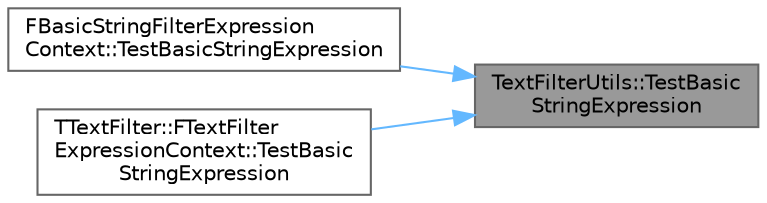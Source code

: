 digraph "TextFilterUtils::TestBasicStringExpression"
{
 // INTERACTIVE_SVG=YES
 // LATEX_PDF_SIZE
  bgcolor="transparent";
  edge [fontname=Helvetica,fontsize=10,labelfontname=Helvetica,labelfontsize=10];
  node [fontname=Helvetica,fontsize=10,shape=box,height=0.2,width=0.4];
  rankdir="RL";
  Node1 [id="Node000001",label="TextFilterUtils::TestBasic\lStringExpression",height=0.2,width=0.4,color="gray40", fillcolor="grey60", style="filled", fontcolor="black",tooltip="Utility function to perform a basic string test for the given values."];
  Node1 -> Node2 [id="edge1_Node000001_Node000002",dir="back",color="steelblue1",style="solid",tooltip=" "];
  Node2 [id="Node000002",label="FBasicStringFilterExpression\lContext::TestBasicStringExpression",height=0.2,width=0.4,color="grey40", fillcolor="white", style="filled",URL="$d5/dd1/classFBasicStringFilterExpressionContext.html#af2b907265cb6fb22c34cf03fcba2a19f",tooltip="Test the given value against the strings extracted from the current item."];
  Node1 -> Node3 [id="edge2_Node000001_Node000003",dir="back",color="steelblue1",style="solid",tooltip=" "];
  Node3 [id="Node000003",label="TTextFilter::FTextFilter\lExpressionContext::TestBasic\lStringExpression",height=0.2,width=0.4,color="grey40", fillcolor="white", style="filled",URL="$d1/d11/classTTextFilter_1_1FTextFilterExpressionContext.html#aacd4f27d133f359cb8c4fd08592cc35b",tooltip="Test the given value against the strings extracted from the current item."];
}
